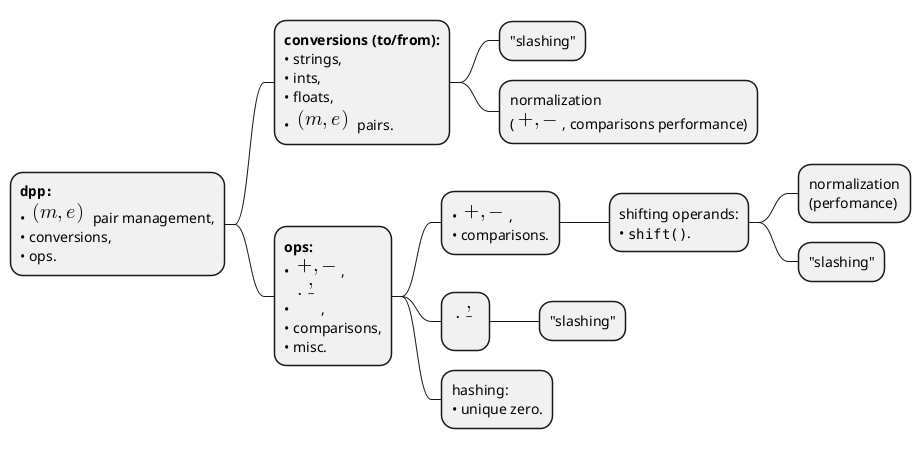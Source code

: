 @startmindmap
+ **""dpp:""**\n• <math>(m, e)</math> pair management,\n• conversions,\n• ops.
++ **conversions (to/from):**\n• strings,\n• ints,\n• floats,\n• <math>(m, e)</math> pairs.
+++ "slashing"
+++ normalization\n(<math>+, -</math>, comparisons performance)
++ **ops:**\n• <math>+, -</math>,\n• <math>*, /</math>,\n• comparisons,\n• misc.
+++ • <math>+, -</math>,\n• comparisons.
++++ shifting operands:\n• ""shift()"".
+++++ normalization\n(perfomance)
+++++ "slashing"
+++ <math>*, /</math>
++++ "slashing"
+++ hashing:\n• unique zero.
@endmindmap